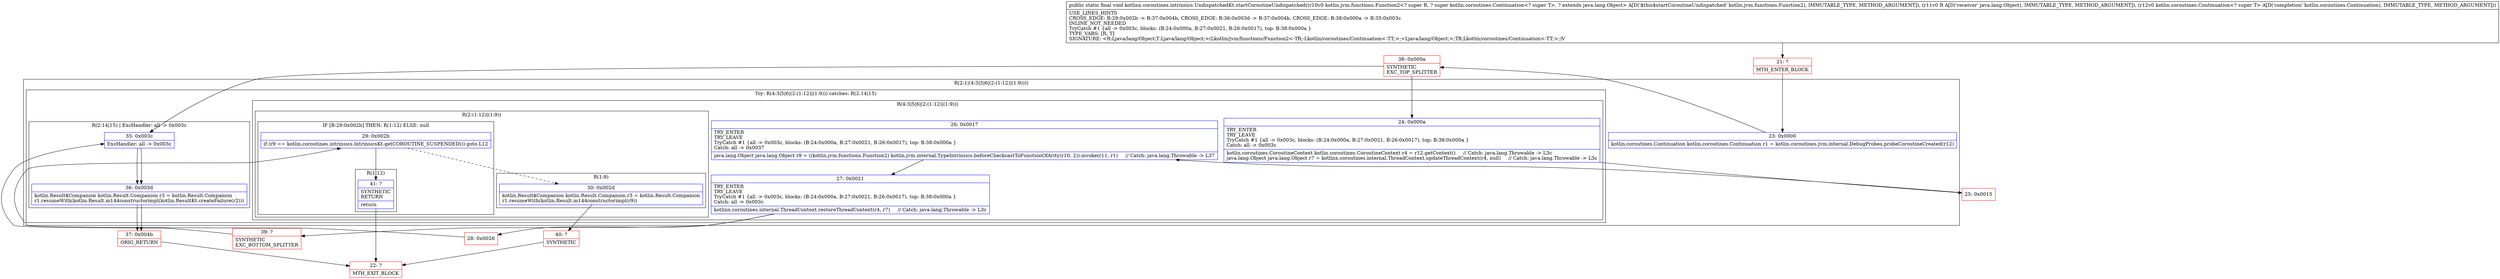digraph "CFG forkotlinx.coroutines.intrinsics.UndispatchedKt.startCoroutineUndispatched(Lkotlin\/jvm\/functions\/Function2;Ljava\/lang\/Object;Lkotlin\/coroutines\/Continuation;)V" {
subgraph cluster_Region_772989216 {
label = "R(2:1|(4:3|5|6|(2:(1:12)|(1:9))))";
node [shape=record,color=blue];
Node_23 [shape=record,label="{23\:\ 0x0000|kotlin.coroutines.Continuation kotlin.coroutines.Continuation r1 = kotlin.coroutines.jvm.internal.DebugProbes.probeCoroutineCreated(r12)\l}"];
subgraph cluster_TryCatchRegion_263621934 {
label = "Try: R(4:3|5|6|(2:(1:12)|(1:9))) catches: R(2:14|15)";
node [shape=record,color=blue];
subgraph cluster_Region_1482086944 {
label = "R(4:3|5|6|(2:(1:12)|(1:9)))";
node [shape=record,color=blue];
Node_24 [shape=record,label="{24\:\ 0x000a|TRY_ENTER\lTRY_LEAVE\lTryCatch #1 \{all \-\> 0x003c, blocks: (B:24:0x000a, B:27:0x0021, B:26:0x0017), top: B:38:0x000a \}\lCatch: all \-\> 0x003c\l|kotlin.coroutines.CoroutineContext kotlin.coroutines.CoroutineContext r4 = r12.getContext()     \/\/ Catch: java.lang.Throwable \-\> L3c\ljava.lang.Object java.lang.Object r7 = kotlinx.coroutines.internal.ThreadContext.updateThreadContext(r4, null)     \/\/ Catch: java.lang.Throwable \-\> L3c\l}"];
Node_26 [shape=record,label="{26\:\ 0x0017|TRY_ENTER\lTRY_LEAVE\lTryCatch #1 \{all \-\> 0x003c, blocks: (B:24:0x000a, B:27:0x0021, B:26:0x0017), top: B:38:0x000a \}\lCatch: all \-\> 0x0037\l|java.lang.Object java.lang.Object r9 = ((kotlin.jvm.functions.Function2) kotlin.jvm.internal.TypeIntrinsics.beforeCheckcastToFunctionOfArity(r10, 2)).invoke(r11, r1)     \/\/ Catch: java.lang.Throwable \-\> L37\l}"];
Node_27 [shape=record,label="{27\:\ 0x0021|TRY_ENTER\lTRY_LEAVE\lTryCatch #1 \{all \-\> 0x003c, blocks: (B:24:0x000a, B:27:0x0021, B:26:0x0017), top: B:38:0x000a \}\lCatch: all \-\> 0x003c\l|kotlinx.coroutines.internal.ThreadContext.restoreThreadContext(r4, r7)     \/\/ Catch: java.lang.Throwable \-\> L3c\l}"];
subgraph cluster_Region_911482347 {
label = "R(2:(1:12)|(1:9))";
node [shape=record,color=blue];
subgraph cluster_IfRegion_1751492254 {
label = "IF [B:29:0x002b] THEN: R(1:12) ELSE: null";
node [shape=record,color=blue];
Node_29 [shape=record,label="{29\:\ 0x002b|if (r9 == kotlin.coroutines.intrinsics.IntrinsicsKt.getCOROUTINE_SUSPENDED()) goto L12\l}"];
subgraph cluster_Region_1270533360 {
label = "R(1:12)";
node [shape=record,color=blue];
Node_41 [shape=record,label="{41\:\ ?|SYNTHETIC\lRETURN\l|return\l}"];
}
}
subgraph cluster_Region_1027355158 {
label = "R(1:9)";
node [shape=record,color=blue];
Node_30 [shape=record,label="{30\:\ 0x002d|kotlin.Result$Companion kotlin.Result.Companion r3 = kotlin.Result.Companion\lr1.resumeWith(kotlin.Result.m144constructorimpl(r9))\l}"];
}
}
}
subgraph cluster_Region_1363625591 {
label = "R(2:14|15) | ExcHandler: all \-\> 0x003c\l";
node [shape=record,color=blue];
Node_35 [shape=record,label="{35\:\ 0x003c|ExcHandler: all \-\> 0x003c\l}"];
Node_36 [shape=record,label="{36\:\ 0x003d|kotlin.Result$Companion kotlin.Result.Companion r3 = kotlin.Result.Companion\lr1.resumeWith(kotlin.Result.m144constructorimpl(kotlin.ResultKt.createFailure(r2)))\l}"];
}
}
}
subgraph cluster_Region_1363625591 {
label = "R(2:14|15) | ExcHandler: all \-\> 0x003c\l";
node [shape=record,color=blue];
Node_35 [shape=record,label="{35\:\ 0x003c|ExcHandler: all \-\> 0x003c\l}"];
Node_36 [shape=record,label="{36\:\ 0x003d|kotlin.Result$Companion kotlin.Result.Companion r3 = kotlin.Result.Companion\lr1.resumeWith(kotlin.Result.m144constructorimpl(kotlin.ResultKt.createFailure(r2)))\l}"];
}
Node_21 [shape=record,color=red,label="{21\:\ ?|MTH_ENTER_BLOCK\l}"];
Node_38 [shape=record,color=red,label="{38\:\ 0x000a|SYNTHETIC\lEXC_TOP_SPLITTER\l}"];
Node_25 [shape=record,color=red,label="{25\:\ 0x0015}"];
Node_28 [shape=record,color=red,label="{28\:\ 0x0026}"];
Node_40 [shape=record,color=red,label="{40\:\ ?|SYNTHETIC\l}"];
Node_22 [shape=record,color=red,label="{22\:\ ?|MTH_EXIT_BLOCK\l}"];
Node_39 [shape=record,color=red,label="{39\:\ ?|SYNTHETIC\lEXC_BOTTOM_SPLITTER\l}"];
Node_37 [shape=record,color=red,label="{37\:\ 0x004b|ORIG_RETURN\l}"];
MethodNode[shape=record,label="{public static final void kotlinx.coroutines.intrinsics.UndispatchedKt.startCoroutineUndispatched((r10v0 kotlin.jvm.functions.Function2\<? super R, ? super kotlin.coroutines.Continuation\<? super T\>, ? extends java.lang.Object\> A[D('$this$startCoroutineUndispatched' kotlin.jvm.functions.Function2), IMMUTABLE_TYPE, METHOD_ARGUMENT]), (r11v0 R A[D('receiver' java.lang.Object), IMMUTABLE_TYPE, METHOD_ARGUMENT]), (r12v0 kotlin.coroutines.Continuation\<? super T\> A[D('completion' kotlin.coroutines.Continuation), IMMUTABLE_TYPE, METHOD_ARGUMENT]))  | USE_LINES_HINTS\lCROSS_EDGE: B:29:0x002b \-\> B:37:0x004b, CROSS_EDGE: B:36:0x003d \-\> B:37:0x004b, CROSS_EDGE: B:38:0x000a \-\> B:35:0x003c\lINLINE_NOT_NEEDED\lTryCatch #1 \{all \-\> 0x003c, blocks: (B:24:0x000a, B:27:0x0021, B:26:0x0017), top: B:38:0x000a \}\lTYPE_VARS: [R, T]\lSIGNATURE: \<R:Ljava\/lang\/Object;T:Ljava\/lang\/Object;\>(Lkotlin\/jvm\/functions\/Function2\<\-TR;\-Lkotlin\/coroutines\/Continuation\<\-TT;\>;+Ljava\/lang\/Object;\>;TR;Lkotlin\/coroutines\/Continuation\<\-TT;\>;)V\l}"];
MethodNode -> Node_21;Node_23 -> Node_38;
Node_24 -> Node_25;
Node_26 -> Node_27;
Node_27 -> Node_28;
Node_27 -> Node_39;
Node_29 -> Node_30[style=dashed];
Node_29 -> Node_41;
Node_41 -> Node_22;
Node_30 -> Node_40;
Node_35 -> Node_36;
Node_36 -> Node_37;
Node_35 -> Node_36;
Node_36 -> Node_37;
Node_21 -> Node_23;
Node_38 -> Node_24;
Node_38 -> Node_35;
Node_25 -> Node_26;
Node_28 -> Node_29;
Node_40 -> Node_22;
Node_39 -> Node_35;
Node_37 -> Node_22;
}

